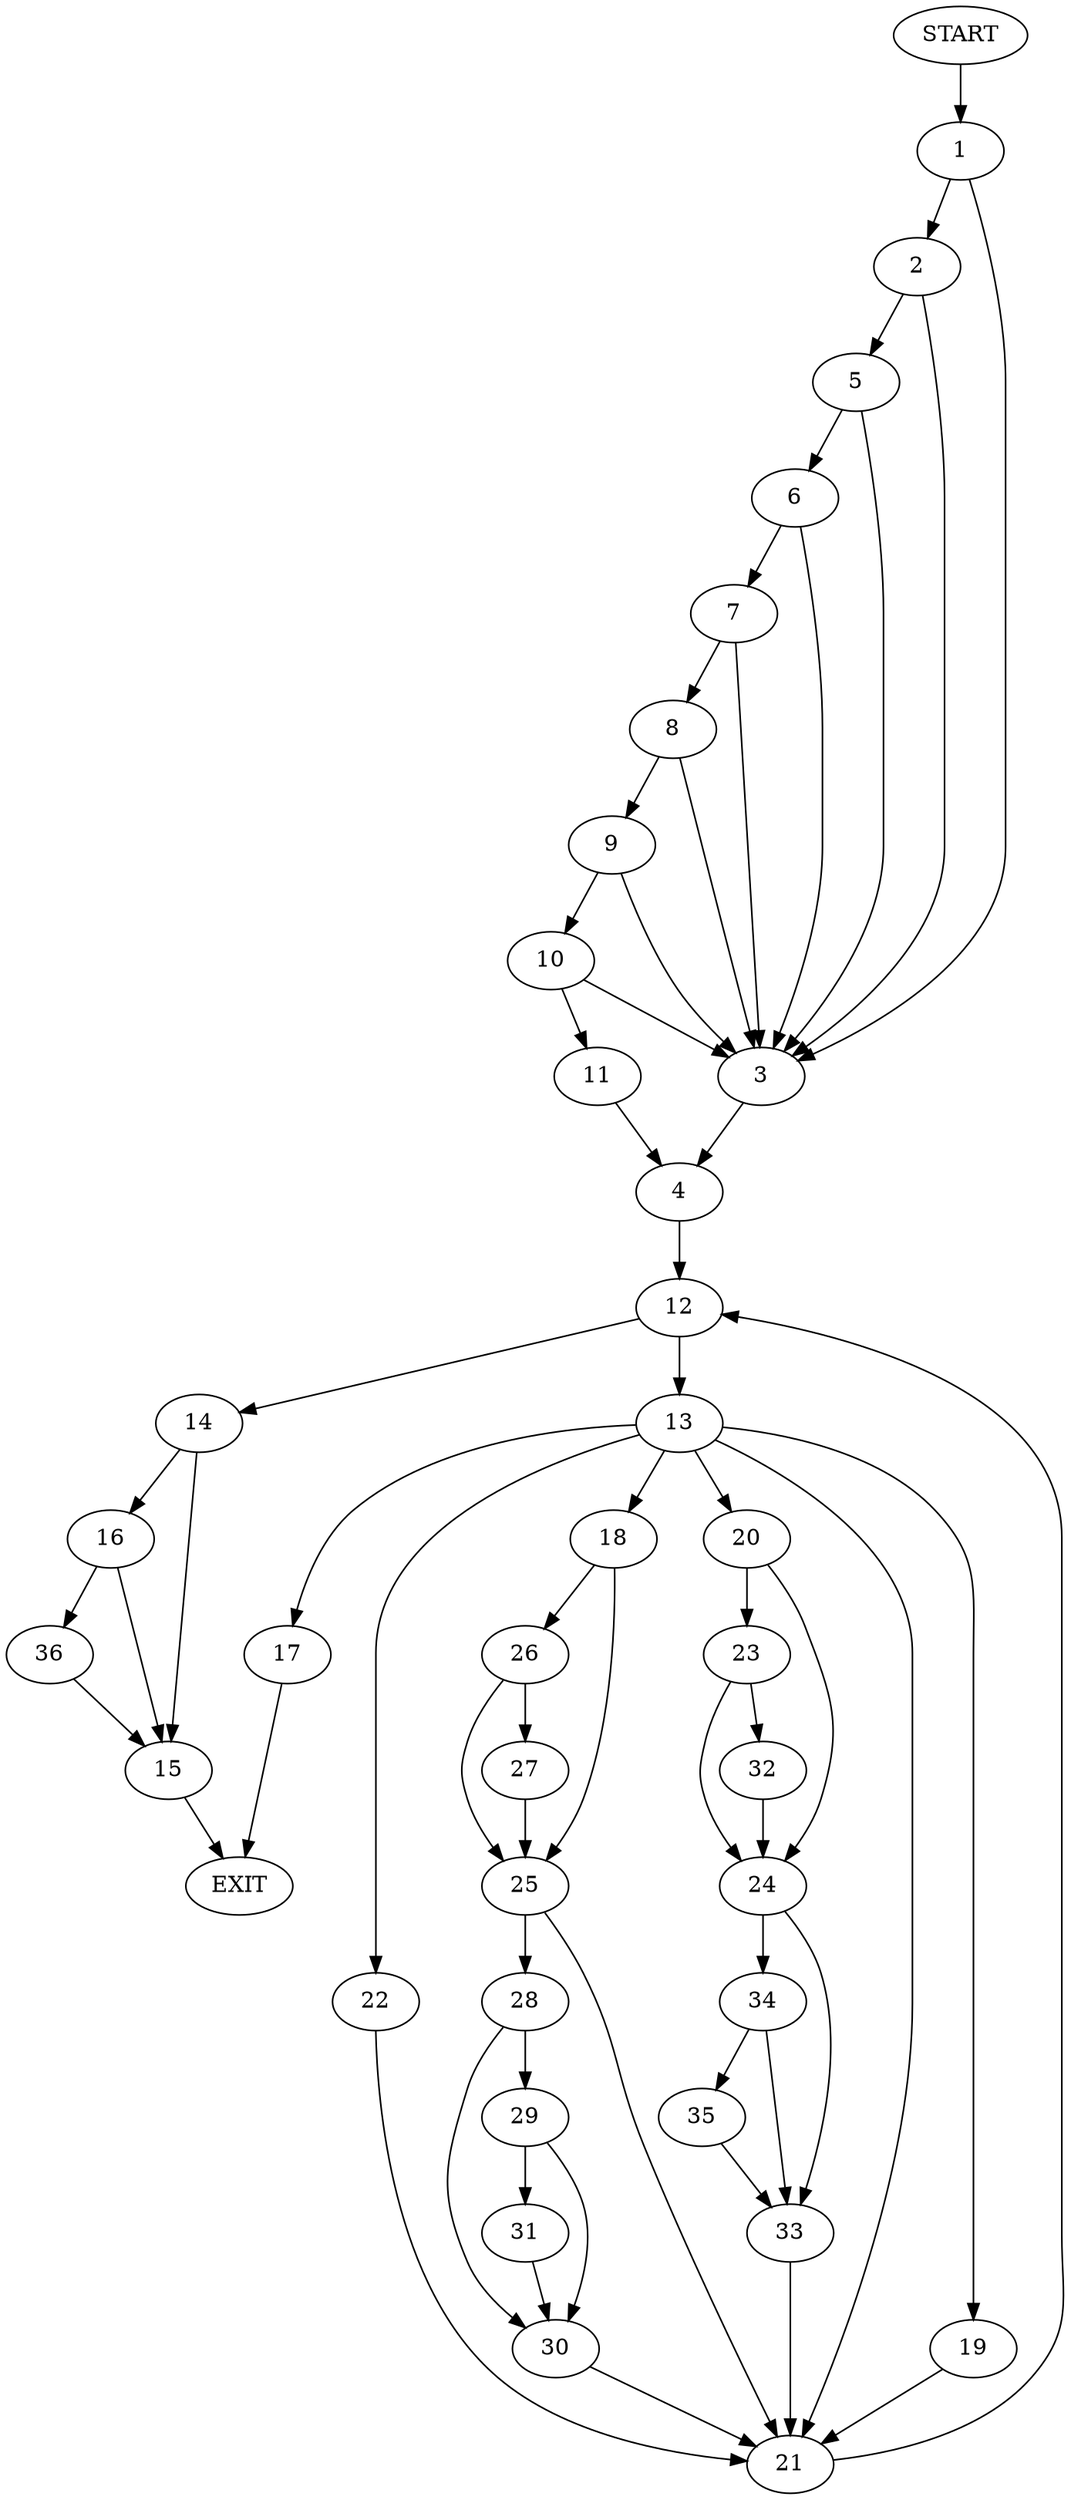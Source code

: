 digraph {
0 [label="START"]
37 [label="EXIT"]
0 -> 1
1 -> 2
1 -> 3
3 -> 4
2 -> 5
2 -> 3
5 -> 6
5 -> 3
6 -> 7
6 -> 3
7 -> 8
7 -> 3
8 -> 9
8 -> 3
9 -> 3
9 -> 10
10 -> 3
10 -> 11
11 -> 4
4 -> 12
12 -> 13
12 -> 14
14 -> 15
14 -> 16
13 -> 17
13 -> 18
13 -> 19
13 -> 20
13 -> 21
13 -> 22
20 -> 23
20 -> 24
19 -> 21
22 -> 21
21 -> 12
18 -> 25
18 -> 26
17 -> 37
26 -> 25
26 -> 27
25 -> 28
25 -> 21
27 -> 25
28 -> 29
28 -> 30
29 -> 31
29 -> 30
30 -> 21
31 -> 30
23 -> 32
23 -> 24
24 -> 33
24 -> 34
32 -> 24
34 -> 33
34 -> 35
33 -> 21
35 -> 33
15 -> 37
16 -> 15
16 -> 36
36 -> 15
}
